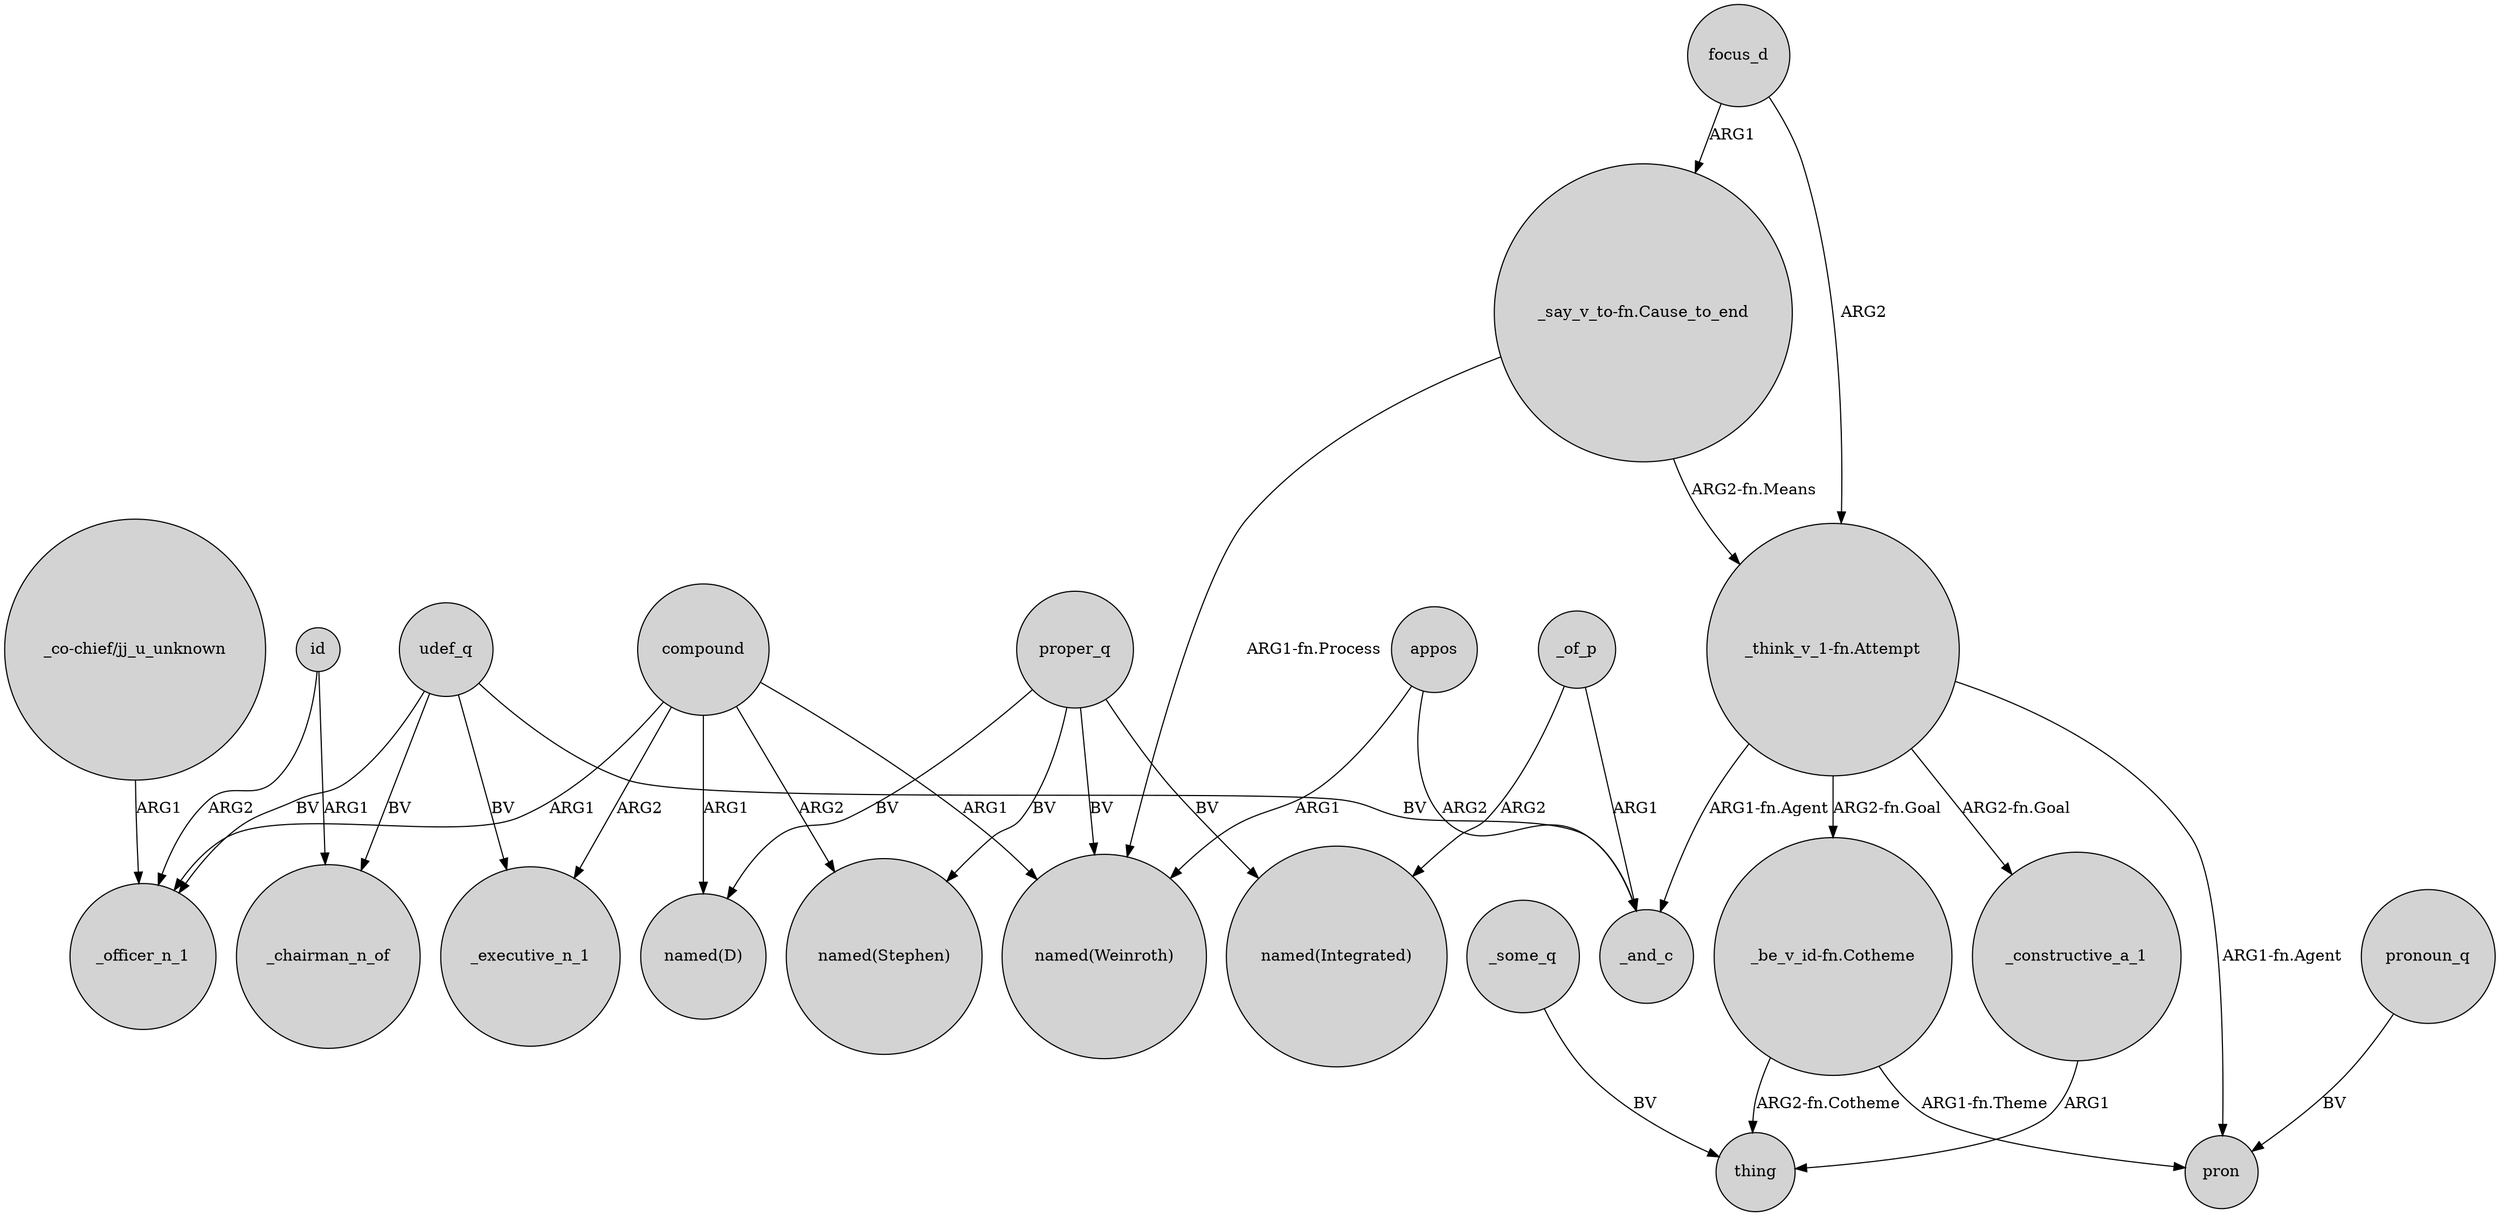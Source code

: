digraph {
	node [shape=circle style=filled]
	id -> _chairman_n_of [label=ARG1]
	"_think_v_1-fn.Attempt" -> _constructive_a_1 [label="ARG2-fn.Goal"]
	"_co-chief/jj_u_unknown" -> _officer_n_1 [label=ARG1]
	appos -> _and_c [label=ARG2]
	compound -> "named(Stephen)" [label=ARG2]
	"_think_v_1-fn.Attempt" -> _and_c [label="ARG1-fn.Agent"]
	compound -> "named(Weinroth)" [label=ARG1]
	focus_d -> "_say_v_to-fn.Cause_to_end" [label=ARG1]
	udef_q -> _chairman_n_of [label=BV]
	"_think_v_1-fn.Attempt" -> pron [label="ARG1-fn.Agent"]
	_of_p -> "named(Integrated)" [label=ARG2]
	udef_q -> _and_c [label=BV]
	focus_d -> "_think_v_1-fn.Attempt" [label=ARG2]
	_some_q -> thing [label=BV]
	"_think_v_1-fn.Attempt" -> "_be_v_id-fn.Cotheme" [label="ARG2-fn.Goal"]
	compound -> "named(D)" [label=ARG1]
	_of_p -> _and_c [label=ARG1]
	pronoun_q -> pron [label=BV]
	udef_q -> _executive_n_1 [label=BV]
	proper_q -> "named(Stephen)" [label=BV]
	"_say_v_to-fn.Cause_to_end" -> "_think_v_1-fn.Attempt" [label="ARG2-fn.Means"]
	"_be_v_id-fn.Cotheme" -> pron [label="ARG1-fn.Theme"]
	proper_q -> "named(D)" [label=BV]
	"_say_v_to-fn.Cause_to_end" -> "named(Weinroth)" [label="ARG1-fn.Process"]
	proper_q -> "named(Integrated)" [label=BV]
	proper_q -> "named(Weinroth)" [label=BV]
	appos -> "named(Weinroth)" [label=ARG1]
	udef_q -> _officer_n_1 [label=BV]
	compound -> _officer_n_1 [label=ARG1]
	"_be_v_id-fn.Cotheme" -> thing [label="ARG2-fn.Cotheme"]
	_constructive_a_1 -> thing [label=ARG1]
	id -> _officer_n_1 [label=ARG2]
	compound -> _executive_n_1 [label=ARG2]
}
